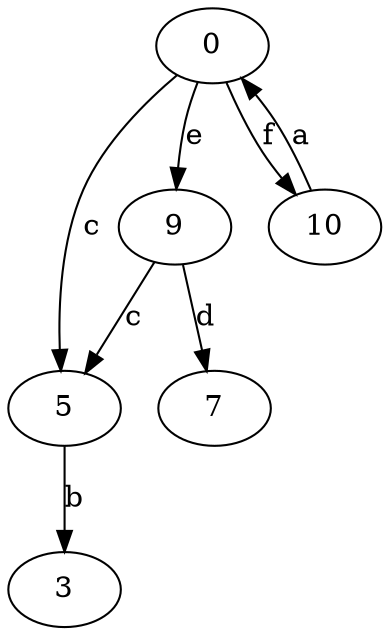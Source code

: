 strict digraph  {
0;
3;
5;
7;
9;
10;
0 -> 5  [label=c];
0 -> 9  [label=e];
0 -> 10  [label=f];
5 -> 3  [label=b];
9 -> 5  [label=c];
9 -> 7  [label=d];
10 -> 0  [label=a];
}
